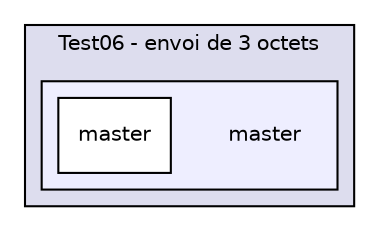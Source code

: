 digraph "/media/nicolas/A600540B0053E13B/Users/nicolas/Documents/Ecole/ISEN/Projet/Coupe de France/Module Cerveau/I2C/Tests/Test06 - envoi de 3 octets/master" {
  compound=true
  node [ fontsize="10", fontname="Helvetica"];
  edge [ labelfontsize="10", labelfontname="Helvetica"];
  subgraph clusterdir_fa012d8eff4d9d2f763ca569015fa624 {
    graph [ bgcolor="#ddddee", pencolor="black", label="Test06 - envoi de 3 octets" fontname="Helvetica", fontsize="10", URL="dir_fa012d8eff4d9d2f763ca569015fa624.html"]
  subgraph clusterdir_e6812ebf2aa429671c64a625cf14df99 {
    graph [ bgcolor="#eeeeff", pencolor="black", label="" URL="dir_e6812ebf2aa429671c64a625cf14df99.html"];
    dir_e6812ebf2aa429671c64a625cf14df99 [shape=plaintext label="master"];
    dir_c53f3dd36c5f8826d025b08b542dd559 [shape=box label="master" color="black" fillcolor="white" style="filled" URL="dir_c53f3dd36c5f8826d025b08b542dd559.html"];
  }
  }
}
